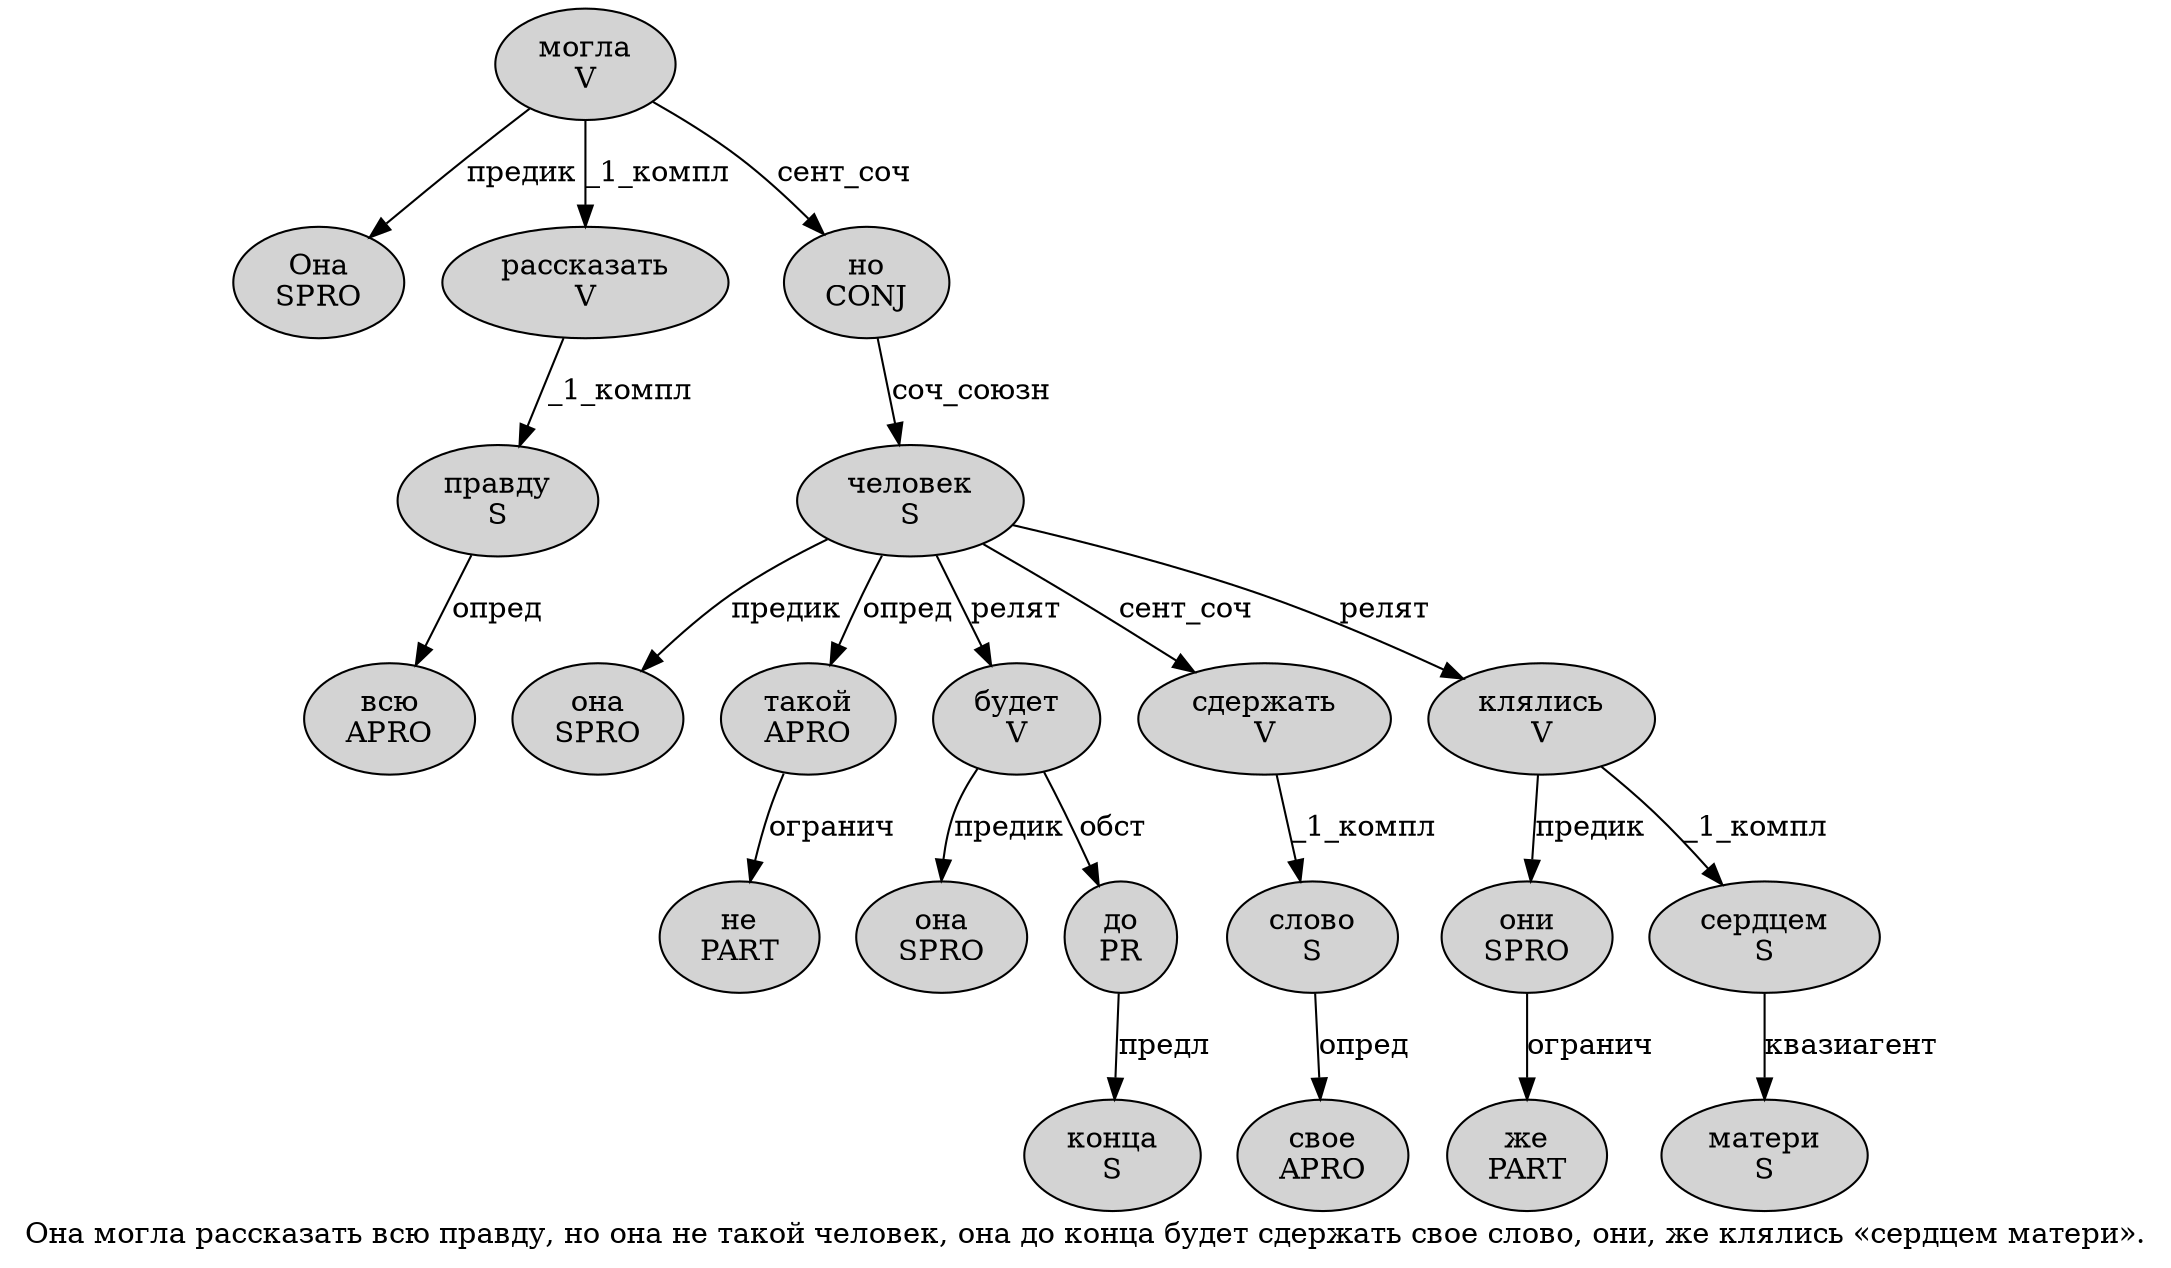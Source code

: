 digraph SENTENCE_1928 {
	graph [label="Она могла рассказать всю правду, но она не такой человек, она до конца будет сдержать свое слово, они, же клялись «сердцем матери»."]
	node [style=filled]
		0 [label="Она
SPRO" color="" fillcolor=lightgray penwidth=1 shape=ellipse]
		1 [label="могла
V" color="" fillcolor=lightgray penwidth=1 shape=ellipse]
		2 [label="рассказать
V" color="" fillcolor=lightgray penwidth=1 shape=ellipse]
		3 [label="всю
APRO" color="" fillcolor=lightgray penwidth=1 shape=ellipse]
		4 [label="правду
S" color="" fillcolor=lightgray penwidth=1 shape=ellipse]
		6 [label="но
CONJ" color="" fillcolor=lightgray penwidth=1 shape=ellipse]
		7 [label="она
SPRO" color="" fillcolor=lightgray penwidth=1 shape=ellipse]
		8 [label="не
PART" color="" fillcolor=lightgray penwidth=1 shape=ellipse]
		9 [label="такой
APRO" color="" fillcolor=lightgray penwidth=1 shape=ellipse]
		10 [label="человек
S" color="" fillcolor=lightgray penwidth=1 shape=ellipse]
		12 [label="она
SPRO" color="" fillcolor=lightgray penwidth=1 shape=ellipse]
		13 [label="до
PR" color="" fillcolor=lightgray penwidth=1 shape=ellipse]
		14 [label="конца
S" color="" fillcolor=lightgray penwidth=1 shape=ellipse]
		15 [label="будет
V" color="" fillcolor=lightgray penwidth=1 shape=ellipse]
		16 [label="сдержать
V" color="" fillcolor=lightgray penwidth=1 shape=ellipse]
		17 [label="свое
APRO" color="" fillcolor=lightgray penwidth=1 shape=ellipse]
		18 [label="слово
S" color="" fillcolor=lightgray penwidth=1 shape=ellipse]
		20 [label="они
SPRO" color="" fillcolor=lightgray penwidth=1 shape=ellipse]
		22 [label="же
PART" color="" fillcolor=lightgray penwidth=1 shape=ellipse]
		23 [label="клялись
V" color="" fillcolor=lightgray penwidth=1 shape=ellipse]
		25 [label="сердцем
S" color="" fillcolor=lightgray penwidth=1 shape=ellipse]
		26 [label="матери
S" color="" fillcolor=lightgray penwidth=1 shape=ellipse]
			15 -> 12 [label="предик"]
			15 -> 13 [label="обст"]
			20 -> 22 [label="огранич"]
			18 -> 17 [label="опред"]
			16 -> 18 [label="_1_компл"]
			25 -> 26 [label="квазиагент"]
			1 -> 0 [label="предик"]
			1 -> 2 [label="_1_компл"]
			1 -> 6 [label="сент_соч"]
			10 -> 7 [label="предик"]
			10 -> 9 [label="опред"]
			10 -> 15 [label="релят"]
			10 -> 16 [label="сент_соч"]
			10 -> 23 [label="релят"]
			2 -> 4 [label="_1_компл"]
			6 -> 10 [label="соч_союзн"]
			9 -> 8 [label="огранич"]
			23 -> 20 [label="предик"]
			23 -> 25 [label="_1_компл"]
			4 -> 3 [label="опред"]
			13 -> 14 [label="предл"]
}
